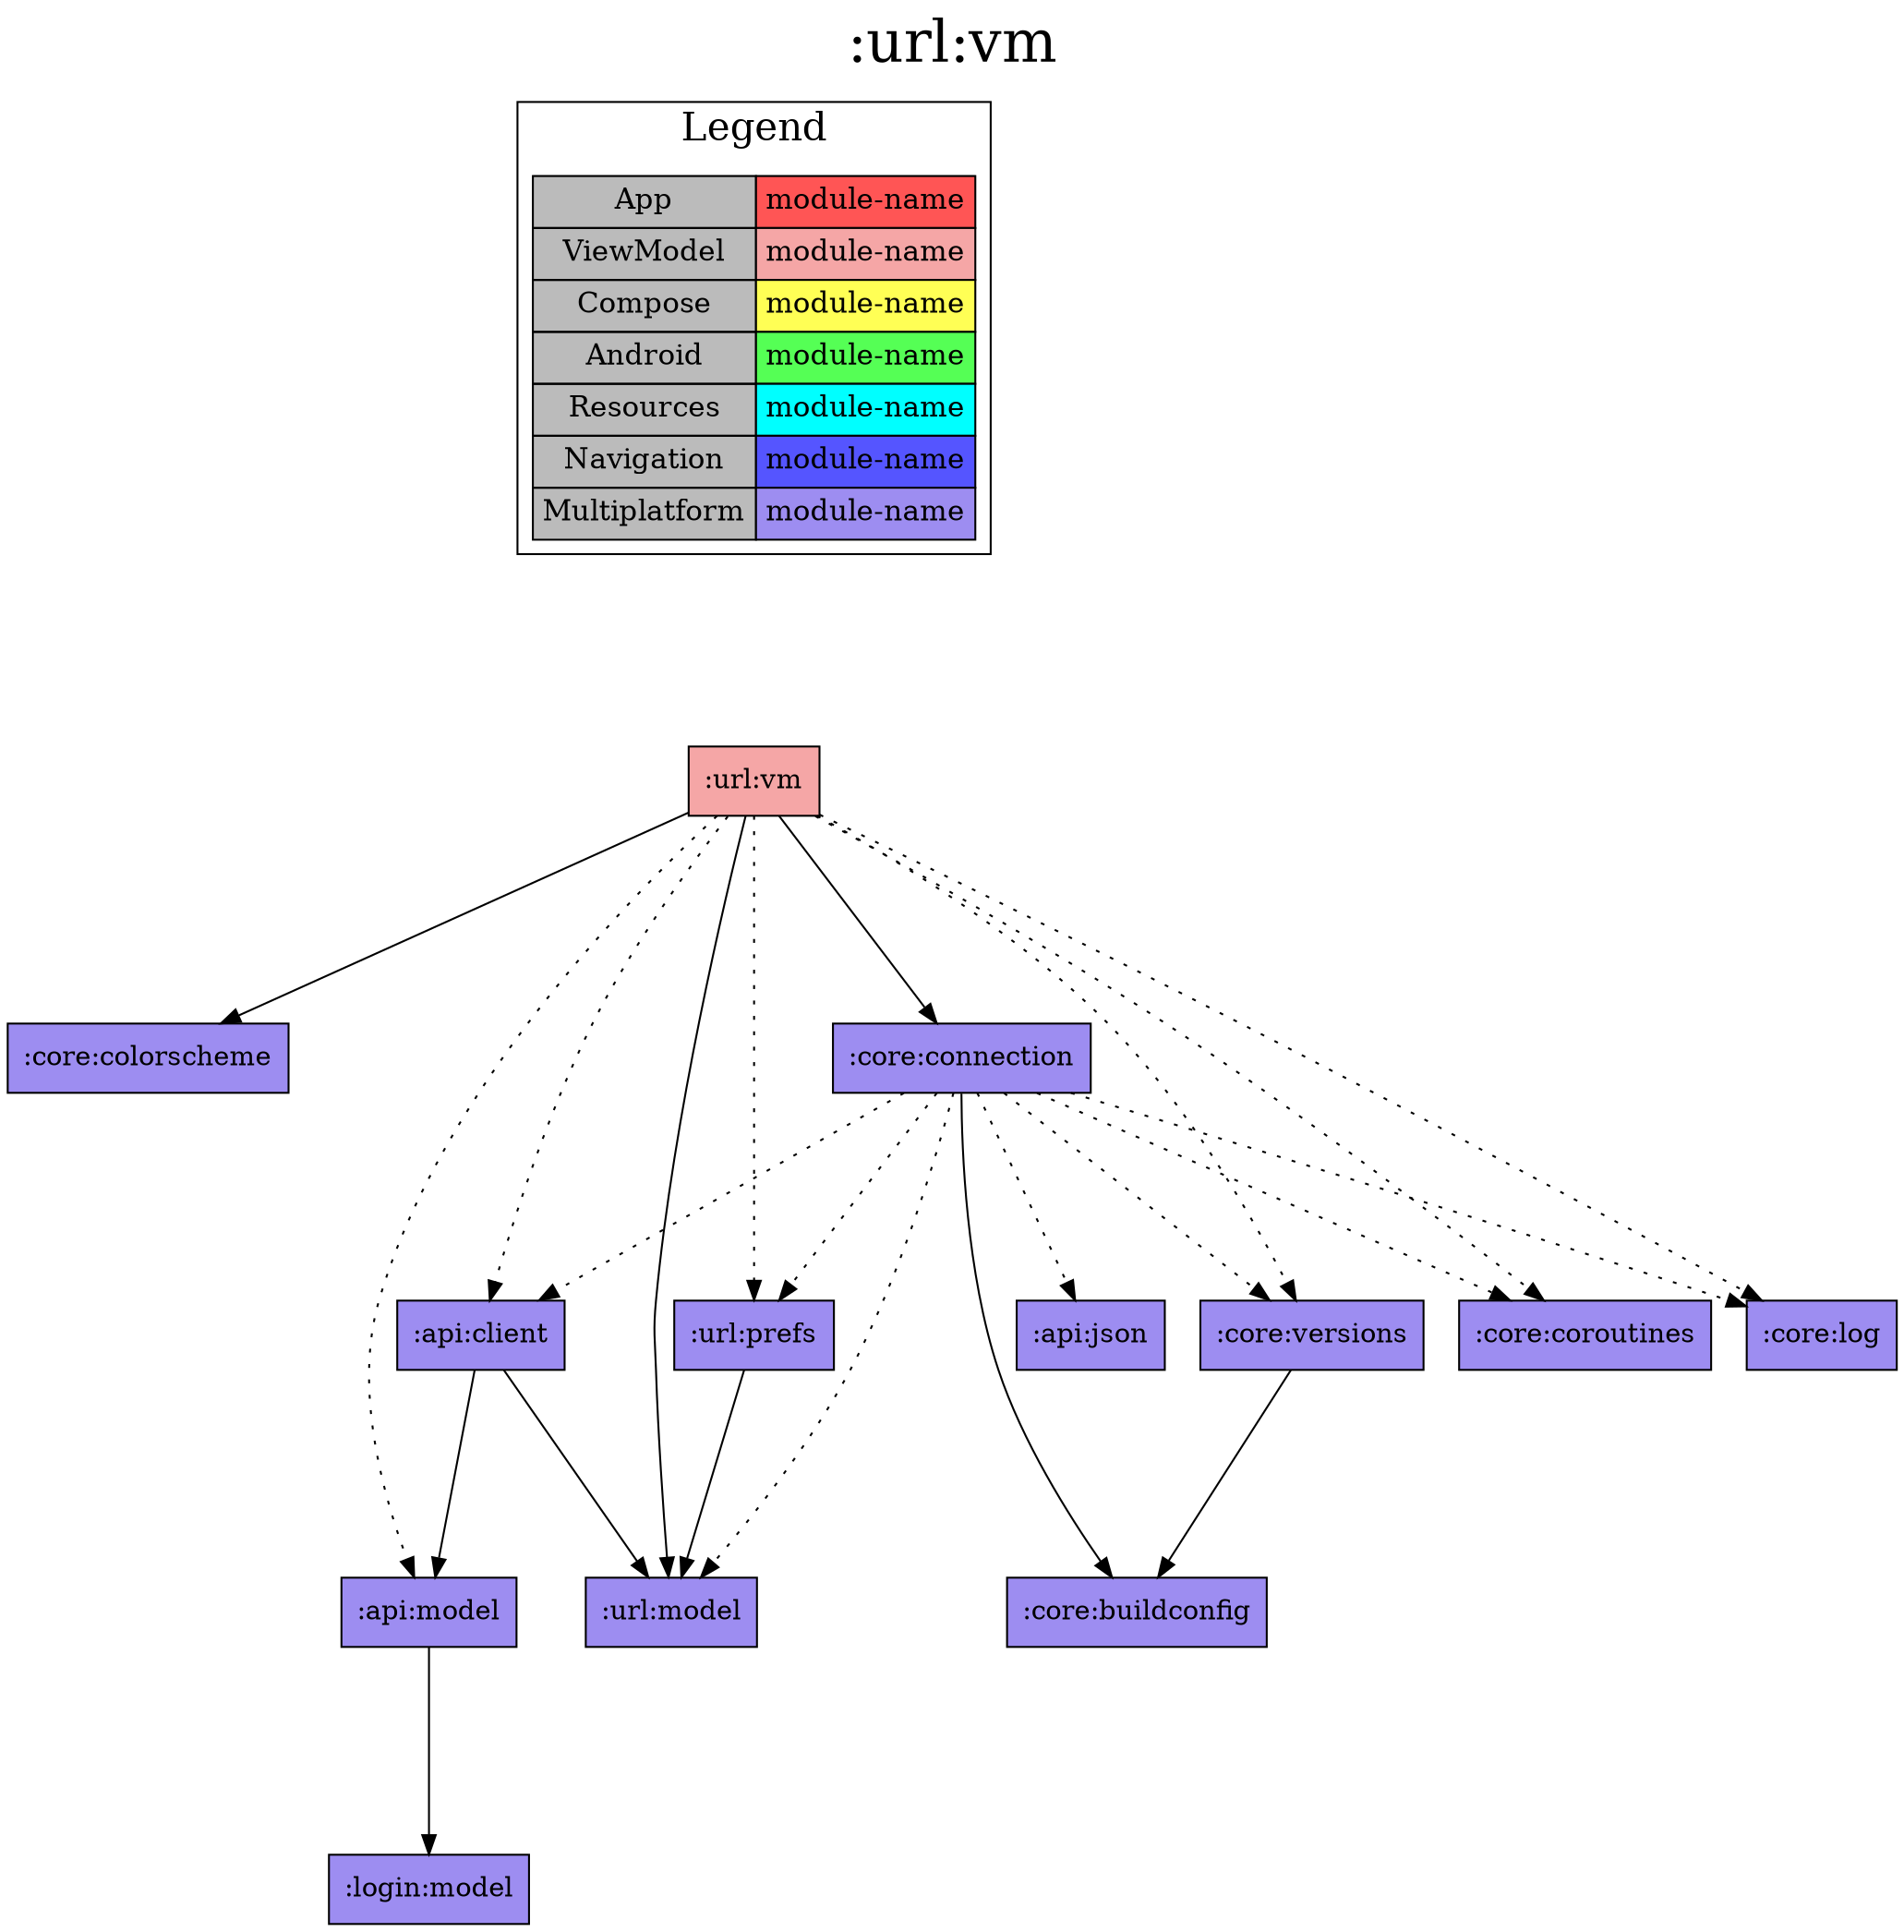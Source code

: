 digraph {
edge ["dir"="forward"]
graph ["dpi"="100","label"=":url:vm","labelloc"="t","fontsize"="30","ranksep"="1.5","rankdir"="TB"]
node ["style"="filled"]
":url:vm" ["fillcolor"="#F5A6A6","shape"="box"]
":core:colorscheme" ["fillcolor"="#9D8DF1","shape"="box"]
":core:connection" ["fillcolor"="#9D8DF1","shape"="box"]
":core:buildconfig" ["fillcolor"="#9D8DF1","shape"="box"]
":api:client" ["fillcolor"="#9D8DF1","shape"="box"]
":api:model" ["fillcolor"="#9D8DF1","shape"="box"]
":login:model" ["fillcolor"="#9D8DF1","shape"="box"]
":url:model" ["fillcolor"="#9D8DF1","shape"="box"]
":api:json" ["fillcolor"="#9D8DF1","shape"="box"]
":core:coroutines" ["fillcolor"="#9D8DF1","shape"="box"]
":core:log" ["fillcolor"="#9D8DF1","shape"="box"]
":core:versions" ["fillcolor"="#9D8DF1","shape"="box"]
":url:prefs" ["fillcolor"="#9D8DF1","shape"="box"]
{
edge ["dir"="none"]
graph ["rank"="same"]
}
":url:vm" -> ":core:colorscheme"
":url:vm" -> ":core:connection"
":url:vm" -> ":url:model"
":url:vm" -> ":api:client" ["style"="dotted"]
":url:vm" -> ":api:model" ["style"="dotted"]
":url:vm" -> ":core:coroutines" ["style"="dotted"]
":url:vm" -> ":core:log" ["style"="dotted"]
":url:vm" -> ":core:versions" ["style"="dotted"]
":url:vm" -> ":url:prefs" ["style"="dotted"]
":core:connection" -> ":core:buildconfig"
":core:connection" -> ":api:client" ["style"="dotted"]
":core:connection" -> ":api:json" ["style"="dotted"]
":core:connection" -> ":core:coroutines" ["style"="dotted"]
":core:connection" -> ":core:log" ["style"="dotted"]
":core:connection" -> ":core:versions" ["style"="dotted"]
":core:connection" -> ":url:model" ["style"="dotted"]
":core:connection" -> ":url:prefs" ["style"="dotted"]
":api:client" -> ":api:model"
":api:client" -> ":url:model"
":api:model" -> ":login:model"
":core:versions" -> ":core:buildconfig"
":url:prefs" -> ":url:model"
subgraph "cluster_legend" {
edge ["dir"="none"]
graph ["label"="Legend","fontsize"="20"]
"Legend" ["style"="filled","fillcolor"="#bbbbbb","shape"="none","margin"="0","fontsize"="15","label"=<
<TABLE BORDER="0" CELLBORDER="1" CELLSPACING="0" CELLPADDING="4">
<TR><TD>App</TD><TD BGCOLOR="#FF5555">module-name</TD></TR>
<TR><TD>ViewModel</TD><TD BGCOLOR="#F5A6A6">module-name</TD></TR>
<TR><TD>Compose</TD><TD BGCOLOR="#FFFF55">module-name</TD></TR>
<TR><TD>Android</TD><TD BGCOLOR="#55FF55">module-name</TD></TR>
<TR><TD>Resources</TD><TD BGCOLOR="#00FFFF">module-name</TD></TR>
<TR><TD>Navigation</TD><TD BGCOLOR="#5555FF">module-name</TD></TR>
<TR><TD>Multiplatform</TD><TD BGCOLOR="#9D8DF1">module-name</TD></TR>
</TABLE>
>]
} -> ":url:vm" ["style"="invis"]
}